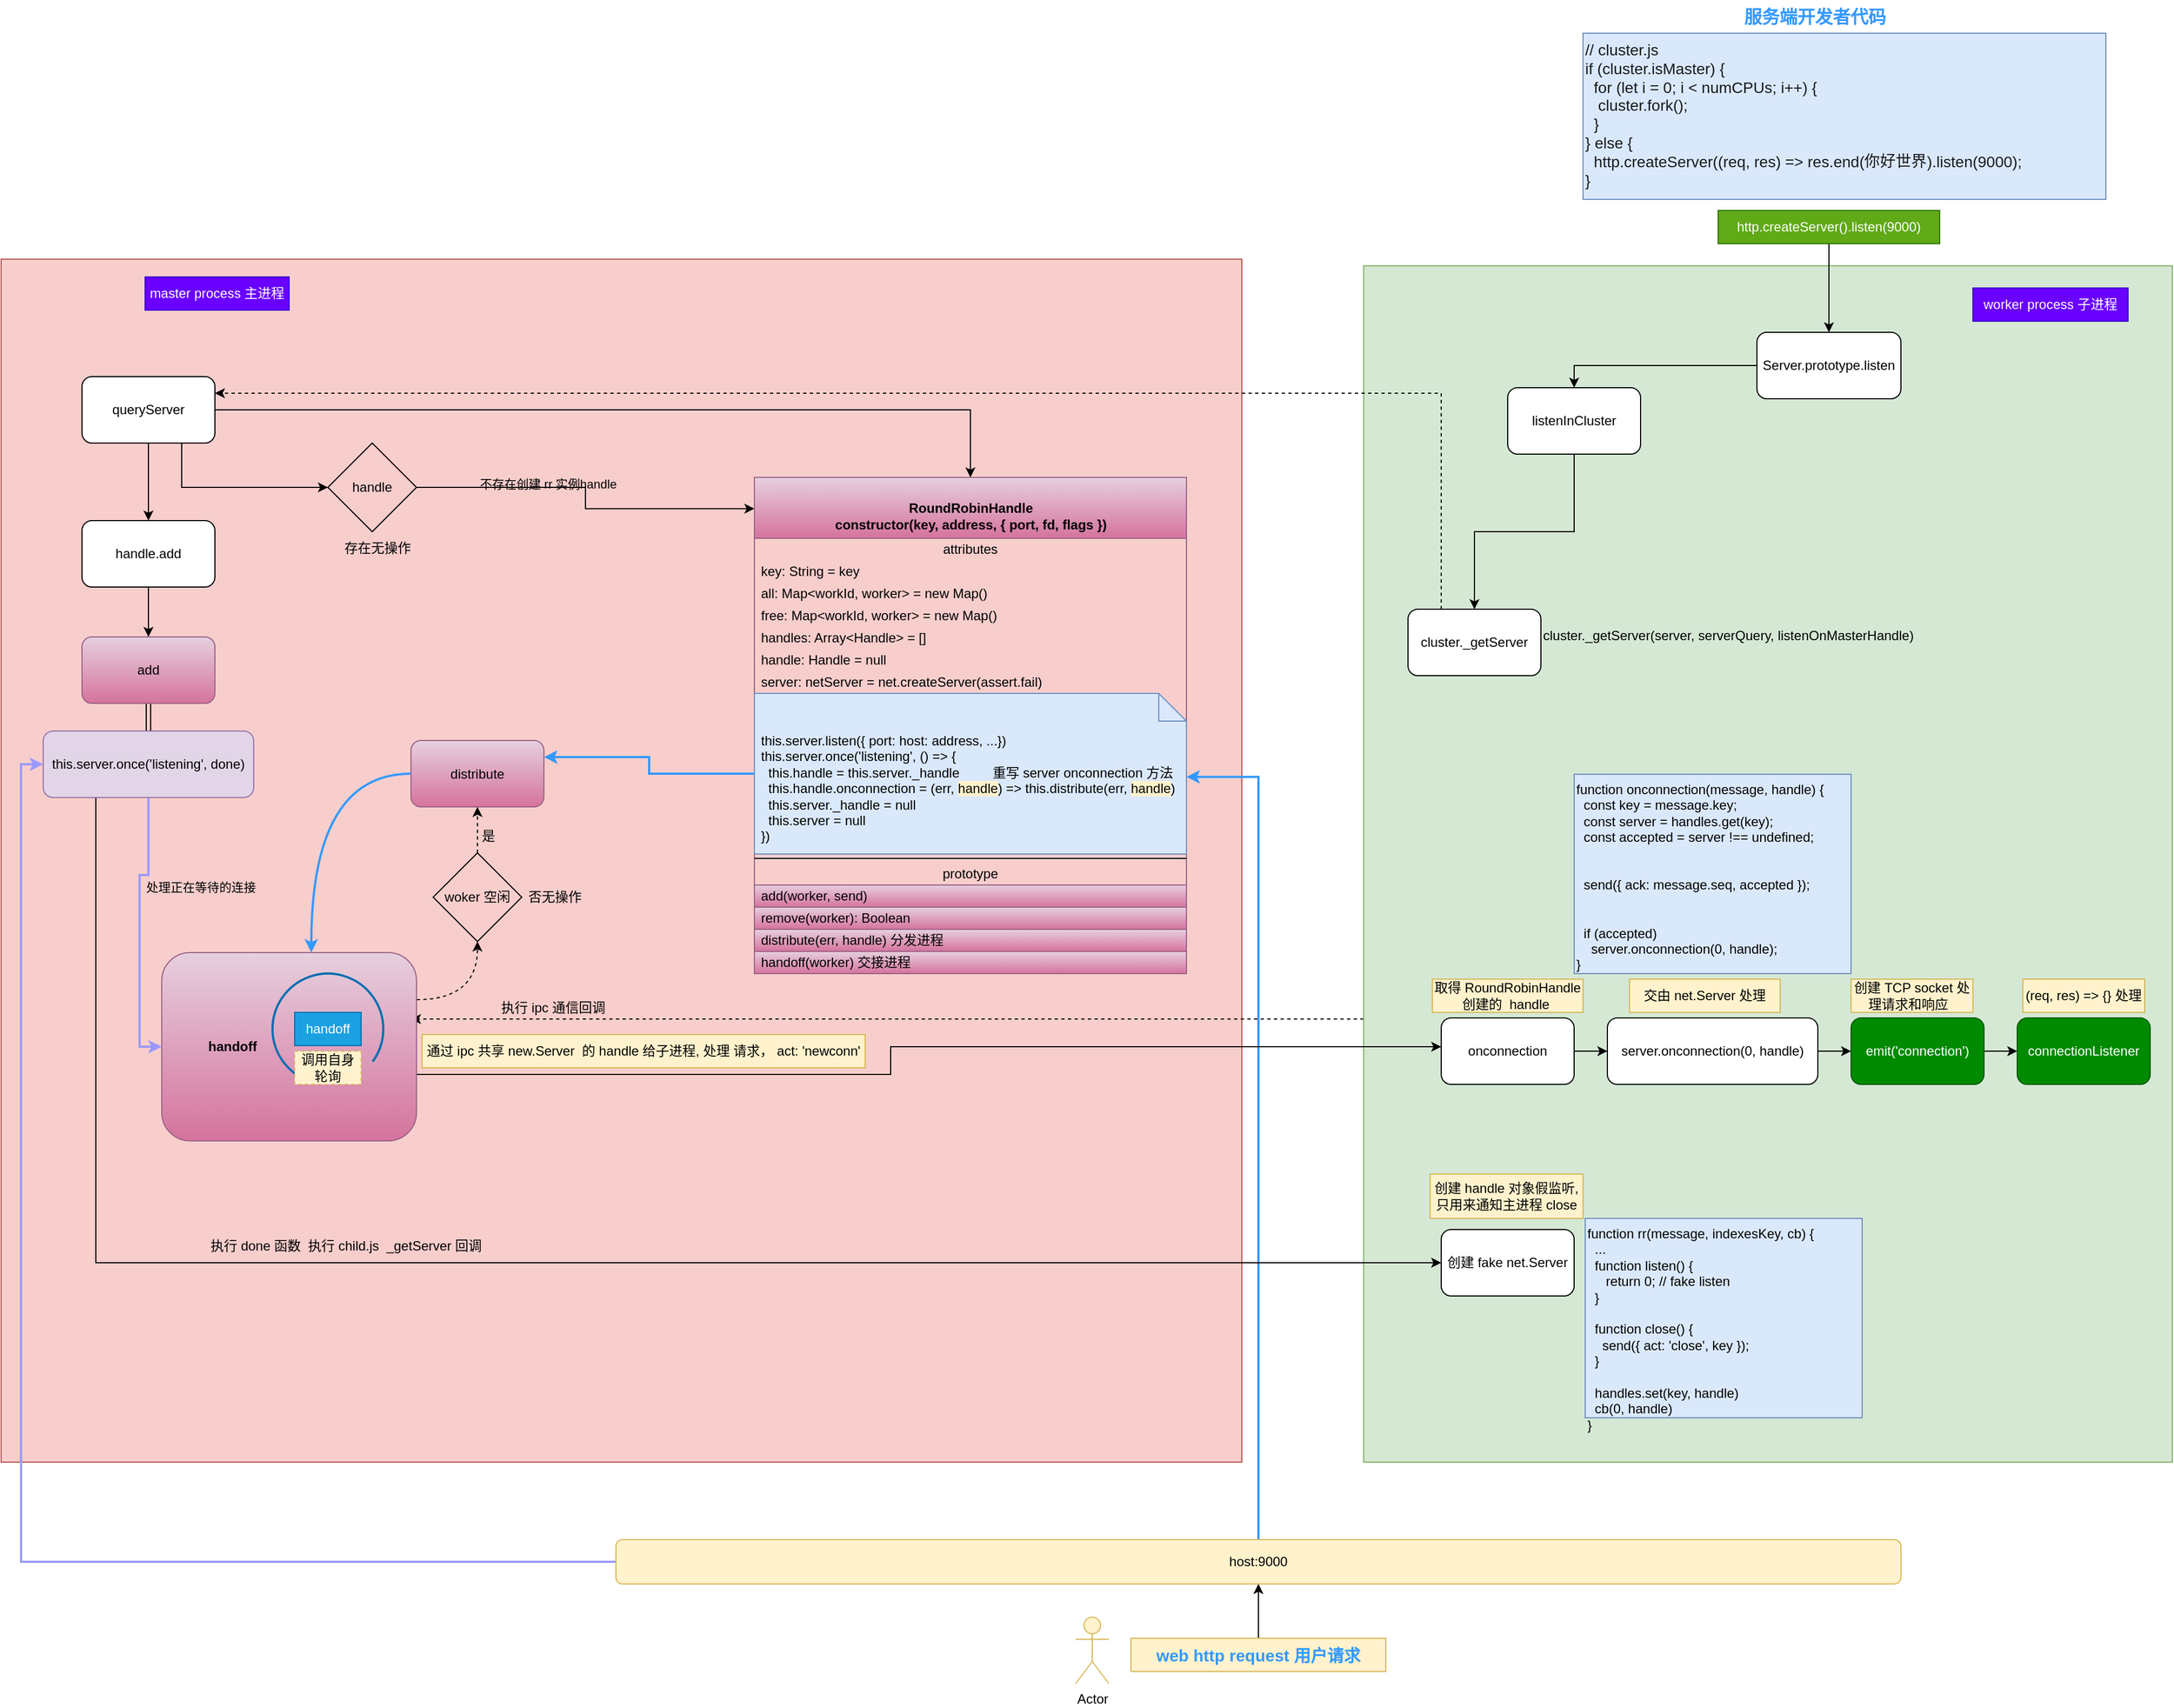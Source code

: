 <mxfile version="15.8.9" type="github">
  <diagram id="Es0d-wzucGMr7oLocFgV" name="第 1 页">
    <mxGraphModel dx="3076" dy="1931" grid="1" gridSize="10" guides="1" tooltips="1" connect="1" arrows="1" fold="1" page="1" pageScale="1" pageWidth="827" pageHeight="1169" math="0" shadow="0">
      <root>
        <mxCell id="0" />
        <mxCell id="1" parent="0" />
        <mxCell id="YYYhBLbbZfH8u_qFGWKK-91" value="" style="rounded=0;whiteSpace=wrap;html=1;labelBackgroundColor=none;fillColor=#f8cecc;strokeColor=#b85450;" parent="1" vertex="1">
          <mxGeometry x="-870" y="-76" width="1120" height="1086" as="geometry" />
        </mxCell>
        <mxCell id="0VZ2eFC5ibp_0VRxgWUH-36" style="edgeStyle=orthogonalEdgeStyle;rounded=0;orthogonalLoop=1;jettySize=auto;html=1;entryX=0.978;entryY=0.353;entryDx=0;entryDy=0;entryPerimeter=0;dashed=1;strokeColor=#000000;strokeWidth=1;" edge="1" parent="1" source="YYYhBLbbZfH8u_qFGWKK-12" target="QnhcxREiLZKdfHmg9MSz-31">
          <mxGeometry relative="1" as="geometry">
            <Array as="points">
              <mxPoint x="210" y="610" />
              <mxPoint x="210" y="610" />
            </Array>
          </mxGeometry>
        </mxCell>
        <mxCell id="YYYhBLbbZfH8u_qFGWKK-12" value="" style="rounded=0;whiteSpace=wrap;html=1;labelBackgroundColor=none;fillColor=#d5e8d4;strokeColor=#82b366;" parent="1" vertex="1">
          <mxGeometry x="360" y="-70" width="730" height="1080" as="geometry" />
        </mxCell>
        <mxCell id="YYYhBLbbZfH8u_qFGWKK-4" style="edgeStyle=orthogonalEdgeStyle;rounded=0;orthogonalLoop=1;jettySize=auto;html=1;entryX=0.5;entryY=0;entryDx=0;entryDy=0;" parent="1" source="YYYhBLbbZfH8u_qFGWKK-1" target="YYYhBLbbZfH8u_qFGWKK-3" edge="1">
          <mxGeometry relative="1" as="geometry" />
        </mxCell>
        <mxCell id="YYYhBLbbZfH8u_qFGWKK-1" value="&lt;span&gt;Server.prototype.listen&lt;/span&gt;" style="rounded=1;whiteSpace=wrap;html=1;" parent="1" vertex="1">
          <mxGeometry x="715" y="-10" width="130" height="60" as="geometry" />
        </mxCell>
        <mxCell id="0VZ2eFC5ibp_0VRxgWUH-70" style="edgeStyle=orthogonalEdgeStyle;rounded=0;orthogonalLoop=1;jettySize=auto;html=1;fontColor=#FFE599;strokeColor=#000000;strokeWidth=1;" edge="1" parent="1" source="YYYhBLbbZfH8u_qFGWKK-2" target="YYYhBLbbZfH8u_qFGWKK-1">
          <mxGeometry relative="1" as="geometry" />
        </mxCell>
        <mxCell id="YYYhBLbbZfH8u_qFGWKK-2" value="http.createServer().listen(9000)" style="text;html=1;strokeColor=#2D7600;fillColor=#60a917;align=center;verticalAlign=middle;whiteSpace=wrap;rounded=0;fontColor=#ffffff;" parent="1" vertex="1">
          <mxGeometry x="680" y="-120" width="200" height="30" as="geometry" />
        </mxCell>
        <mxCell id="YYYhBLbbZfH8u_qFGWKK-6" style="edgeStyle=orthogonalEdgeStyle;rounded=0;orthogonalLoop=1;jettySize=auto;html=1;entryX=0.5;entryY=0;entryDx=0;entryDy=0;" parent="1" source="YYYhBLbbZfH8u_qFGWKK-3" target="YYYhBLbbZfH8u_qFGWKK-5" edge="1">
          <mxGeometry relative="1" as="geometry" />
        </mxCell>
        <mxCell id="YYYhBLbbZfH8u_qFGWKK-3" value="listenInCluster" style="rounded=1;whiteSpace=wrap;html=1;" parent="1" vertex="1">
          <mxGeometry x="490" y="40" width="120" height="60" as="geometry" />
        </mxCell>
        <mxCell id="QnhcxREiLZKdfHmg9MSz-84" style="edgeStyle=orthogonalEdgeStyle;rounded=0;orthogonalLoop=1;jettySize=auto;html=1;exitX=0.25;exitY=0;exitDx=0;exitDy=0;entryX=1;entryY=0.25;entryDx=0;entryDy=0;elbow=vertical;dashed=1;" parent="1" source="YYYhBLbbZfH8u_qFGWKK-5" target="YYYhBLbbZfH8u_qFGWKK-15" edge="1">
          <mxGeometry relative="1" as="geometry" />
        </mxCell>
        <mxCell id="YYYhBLbbZfH8u_qFGWKK-5" value="cluster._getServer" style="rounded=1;whiteSpace=wrap;html=1;" parent="1" vertex="1">
          <mxGeometry x="400" y="240" width="120" height="60" as="geometry" />
        </mxCell>
        <mxCell id="YYYhBLbbZfH8u_qFGWKK-7" value="cluster._getServer(server, serverQuery, listenOnMasterHandle)" style="text;whiteSpace=wrap;html=1;" parent="1" vertex="1">
          <mxGeometry x="520" y="250" width="360" height="30" as="geometry" />
        </mxCell>
        <mxCell id="YYYhBLbbZfH8u_qFGWKK-11" value="worker process 子进程" style="text;html=1;strokeColor=#3700CC;fillColor=#6a00ff;align=center;verticalAlign=middle;whiteSpace=wrap;rounded=0;labelBackgroundColor=none;fontColor=#ffffff;" parent="1" vertex="1">
          <mxGeometry x="910" y="-50" width="140" height="30" as="geometry" />
        </mxCell>
        <mxCell id="QnhcxREiLZKdfHmg9MSz-78" style="edgeStyle=orthogonalEdgeStyle;rounded=0;orthogonalLoop=1;jettySize=auto;html=1;elbow=vertical;" parent="1" source="YYYhBLbbZfH8u_qFGWKK-15" target="QnhcxREiLZKdfHmg9MSz-2" edge="1">
          <mxGeometry relative="1" as="geometry" />
        </mxCell>
        <mxCell id="0VZ2eFC5ibp_0VRxgWUH-17" style="edgeStyle=orthogonalEdgeStyle;rounded=0;orthogonalLoop=1;jettySize=auto;html=1;exitX=0.75;exitY=1;exitDx=0;exitDy=0;entryX=0;entryY=0.5;entryDx=0;entryDy=0;strokeColor=#000000;strokeWidth=1;" edge="1" parent="1" source="YYYhBLbbZfH8u_qFGWKK-15" target="0VZ2eFC5ibp_0VRxgWUH-11">
          <mxGeometry relative="1" as="geometry" />
        </mxCell>
        <mxCell id="0VZ2eFC5ibp_0VRxgWUH-18" style="edgeStyle=orthogonalEdgeStyle;rounded=0;orthogonalLoop=1;jettySize=auto;html=1;entryX=0.5;entryY=0;entryDx=0;entryDy=0;strokeColor=#000000;strokeWidth=1;" edge="1" parent="1" source="YYYhBLbbZfH8u_qFGWKK-15" target="YYYhBLbbZfH8u_qFGWKK-64">
          <mxGeometry relative="1" as="geometry" />
        </mxCell>
        <mxCell id="YYYhBLbbZfH8u_qFGWKK-15" value="queryServer" style="rounded=1;whiteSpace=wrap;html=1;labelBackgroundColor=none;fontColor=none;" parent="1" vertex="1">
          <mxGeometry x="-797" y="30" width="120" height="60" as="geometry" />
        </mxCell>
        <mxCell id="YYYhBLbbZfH8u_qFGWKK-20" value="master process 主进程" style="text;html=1;strokeColor=#3700CC;fillColor=#6a00ff;align=center;verticalAlign=middle;whiteSpace=wrap;rounded=0;labelBackgroundColor=none;fontColor=#ffffff;" parent="1" vertex="1">
          <mxGeometry x="-740" y="-60" width="130" height="30" as="geometry" />
        </mxCell>
        <mxCell id="QnhcxREiLZKdfHmg9MSz-74" style="edgeStyle=orthogonalEdgeStyle;rounded=0;orthogonalLoop=1;jettySize=auto;html=1;elbow=vertical;" parent="1" source="YYYhBLbbZfH8u_qFGWKK-64" target="QnhcxREiLZKdfHmg9MSz-29" edge="1">
          <mxGeometry relative="1" as="geometry" />
        </mxCell>
        <mxCell id="YYYhBLbbZfH8u_qFGWKK-64" value="handle.add" style="rounded=1;whiteSpace=wrap;html=1;labelBackgroundColor=none;fontColor=none;" parent="1" vertex="1">
          <mxGeometry x="-797" y="160" width="120" height="60" as="geometry" />
        </mxCell>
        <mxCell id="YYYhBLbbZfH8u_qFGWKK-77" style="edgeStyle=orthogonalEdgeStyle;rounded=0;orthogonalLoop=1;jettySize=auto;html=1;entryX=0.5;entryY=1;entryDx=0;entryDy=0;labelBackgroundColor=none;fontColor=none;" parent="1" source="YYYhBLbbZfH8u_qFGWKK-72" target="YYYhBLbbZfH8u_qFGWKK-73" edge="1">
          <mxGeometry relative="1" as="geometry" />
        </mxCell>
        <mxCell id="YYYhBLbbZfH8u_qFGWKK-72" value="web http request 用户请求" style="text;html=1;strokeColor=#d6b656;fillColor=#fff2cc;align=center;verticalAlign=middle;whiteSpace=wrap;rounded=0;labelBackgroundColor=none;fontStyle=1;fontSize=15;fontColor=#3399FF;" parent="1" vertex="1">
          <mxGeometry x="150" y="1169" width="230" height="30" as="geometry" />
        </mxCell>
        <mxCell id="QnhcxREiLZKdfHmg9MSz-77" style="edgeStyle=orthogonalEdgeStyle;rounded=0;orthogonalLoop=1;jettySize=auto;html=1;entryX=1;entryY=0.52;entryDx=0;entryDy=0;entryPerimeter=0;elbow=vertical;fillColor=#d5e8d4;strokeColor=#3399FF;strokeWidth=2;" parent="1" source="YYYhBLbbZfH8u_qFGWKK-73" target="QnhcxREiLZKdfHmg9MSz-23" edge="1">
          <mxGeometry relative="1" as="geometry" />
        </mxCell>
        <mxCell id="0VZ2eFC5ibp_0VRxgWUH-5" style="edgeStyle=orthogonalEdgeStyle;rounded=0;orthogonalLoop=1;jettySize=auto;html=1;entryX=0;entryY=0.5;entryDx=0;entryDy=0;strokeWidth=2;strokeColor=#9999FF;" edge="1" parent="1" source="YYYhBLbbZfH8u_qFGWKK-73" target="0VZ2eFC5ibp_0VRxgWUH-1">
          <mxGeometry relative="1" as="geometry" />
        </mxCell>
        <mxCell id="YYYhBLbbZfH8u_qFGWKK-73" value="host:9000" style="rounded=1;whiteSpace=wrap;html=1;labelBackgroundColor=none;fillColor=#fff2cc;strokeColor=#d6b656;" parent="1" vertex="1">
          <mxGeometry x="-315" y="1080" width="1160" height="40" as="geometry" />
        </mxCell>
        <mxCell id="YYYhBLbbZfH8u_qFGWKK-97" value="function onconnection(message, handle) {&#xa;  const key = message.key;&#xa;  const server = handles.get(key);&#xa;  const accepted = server !== undefined;&#xa;&#xa;&#xa;  send({ ack: message.seq, accepted });&#xa;&#xa;&#xa;  if (accepted)&#xa;    server.onconnection(0, handle);&#xa;}" style="text;whiteSpace=wrap;html=1;fillColor=#dae8fc;strokeColor=#6c8ebf;" parent="1" vertex="1">
          <mxGeometry x="550" y="389" width="250" height="180" as="geometry" />
        </mxCell>
        <mxCell id="QnhcxREiLZKdfHmg9MSz-2" value="&lt;br&gt;&lt;b&gt;RoundRobinHandle&lt;br&gt;&lt;/b&gt;&lt;b&gt;constructor(key, address, { port, fd, flags })&lt;br&gt;&lt;/b&gt;" style="swimlane;fontStyle=0;align=center;verticalAlign=top;childLayout=stackLayout;horizontal=1;startSize=55;horizontalStack=0;resizeParent=1;resizeParentMax=0;resizeLast=0;collapsible=0;marginBottom=0;html=1;fillColor=#e6d0de;strokeColor=#996185;gradientColor=#d5739d;" parent="1" vertex="1">
          <mxGeometry x="-190" y="121" width="390" height="448" as="geometry" />
        </mxCell>
        <mxCell id="QnhcxREiLZKdfHmg9MSz-3" value="attributes" style="text;html=1;strokeColor=none;fillColor=none;align=center;verticalAlign=middle;spacingLeft=4;spacingRight=4;overflow=hidden;rotatable=0;points=[[0,0.5],[1,0.5]];portConstraint=eastwest;" parent="QnhcxREiLZKdfHmg9MSz-2" vertex="1">
          <mxGeometry y="55" width="390" height="20" as="geometry" />
        </mxCell>
        <mxCell id="QnhcxREiLZKdfHmg9MSz-11" value="key: String = key" style="text;html=1;strokeColor=none;fillColor=none;align=left;verticalAlign=middle;spacingLeft=4;spacingRight=4;overflow=hidden;rotatable=0;points=[[0,0.5],[1,0.5]];portConstraint=eastwest;" parent="QnhcxREiLZKdfHmg9MSz-2" vertex="1">
          <mxGeometry y="75" width="390" height="20" as="geometry" />
        </mxCell>
        <mxCell id="QnhcxREiLZKdfHmg9MSz-13" value="all: Map&amp;lt;workId, worker&amp;gt; = new Map()" style="text;html=1;strokeColor=none;fillColor=none;align=left;verticalAlign=middle;spacingLeft=4;spacingRight=4;overflow=hidden;rotatable=0;points=[[0,0.5],[1,0.5]];portConstraint=eastwest;" parent="QnhcxREiLZKdfHmg9MSz-2" vertex="1">
          <mxGeometry y="95" width="390" height="20" as="geometry" />
        </mxCell>
        <mxCell id="QnhcxREiLZKdfHmg9MSz-14" value="free: Map&amp;lt;workId, worker&amp;gt; = new Map()" style="text;html=1;strokeColor=none;fillColor=none;align=left;verticalAlign=middle;spacingLeft=4;spacingRight=4;overflow=hidden;rotatable=0;points=[[0,0.5],[1,0.5]];portConstraint=eastwest;" parent="QnhcxREiLZKdfHmg9MSz-2" vertex="1">
          <mxGeometry y="115" width="390" height="20" as="geometry" />
        </mxCell>
        <mxCell id="QnhcxREiLZKdfHmg9MSz-15" value="handles: Array&amp;lt;Handle&amp;gt; = []" style="text;html=1;strokeColor=none;fillColor=none;align=left;verticalAlign=middle;spacingLeft=4;spacingRight=4;overflow=hidden;rotatable=0;points=[[0,0.5],[1,0.5]];portConstraint=eastwest;" parent="QnhcxREiLZKdfHmg9MSz-2" vertex="1">
          <mxGeometry y="135" width="390" height="20" as="geometry" />
        </mxCell>
        <mxCell id="QnhcxREiLZKdfHmg9MSz-12" value="handle: Handle = null" style="text;html=1;strokeColor=none;fillColor=none;align=left;verticalAlign=middle;spacingLeft=4;spacingRight=4;overflow=hidden;rotatable=0;points=[[0,0.5],[1,0.5]];portConstraint=eastwest;" parent="QnhcxREiLZKdfHmg9MSz-2" vertex="1">
          <mxGeometry y="155" width="390" height="20" as="geometry" />
        </mxCell>
        <mxCell id="QnhcxREiLZKdfHmg9MSz-4" value="server: netServer = net.createServer(assert.fail)&amp;nbsp;" style="text;html=1;strokeColor=none;fillColor=none;align=left;verticalAlign=middle;spacingLeft=4;spacingRight=4;overflow=hidden;rotatable=0;points=[[0,0.5],[1,0.5]];portConstraint=eastwest;" parent="QnhcxREiLZKdfHmg9MSz-2" vertex="1">
          <mxGeometry y="175" width="390" height="20" as="geometry" />
        </mxCell>
        <mxCell id="QnhcxREiLZKdfHmg9MSz-23" value="this.server.listen({ port: host: address, ...})&amp;nbsp; &amp;nbsp; &amp;nbsp; &amp;nbsp;&amp;nbsp;&lt;br&gt;this.server.once(&#39;listening&#39;, () =&amp;gt; {&lt;br&gt;&amp;nbsp; this.handle = this.server._handle&amp;nbsp; &amp;nbsp; &amp;nbsp; &amp;nbsp; &amp;nbsp;重写 server onconnection 方法&lt;br&gt;&amp;nbsp; this.handle.onconnection = (err, &lt;span style=&quot;background-color: rgb(255 , 242 , 204)&quot;&gt;handle&lt;/span&gt;) =&amp;gt; this.distribute(err, &lt;span style=&quot;background-color: rgb(255 , 242 , 204)&quot;&gt;handle&lt;/span&gt;)&lt;br&gt;&amp;nbsp; this.server._handle = null&lt;br&gt;&amp;nbsp; this.server = null&lt;br&gt;})" style="shape=note2;boundedLbl=1;whiteSpace=wrap;html=1;size=25;verticalAlign=top;align=left;horizontal=1;labelPosition=center;verticalLabelPosition=middle;labelBorderColor=none;spacingLeft=4;spacingTop=4;fillColor=#dae8fc;strokeColor=#6c8ebf;" parent="QnhcxREiLZKdfHmg9MSz-2" vertex="1">
          <mxGeometry y="195" width="390" height="145" as="geometry" />
        </mxCell>
        <mxCell id="QnhcxREiLZKdfHmg9MSz-7" value="" style="line;strokeWidth=1;fillColor=none;align=left;verticalAlign=middle;spacingTop=-1;spacingLeft=3;spacingRight=3;rotatable=0;labelPosition=right;points=[];portConstraint=eastwest;" parent="QnhcxREiLZKdfHmg9MSz-2" vertex="1">
          <mxGeometry y="340" width="390" height="8" as="geometry" />
        </mxCell>
        <mxCell id="QnhcxREiLZKdfHmg9MSz-8" value="prototype" style="text;html=1;strokeColor=none;fillColor=none;align=center;verticalAlign=middle;spacingLeft=4;spacingRight=4;overflow=hidden;rotatable=0;points=[[0,0.5],[1,0.5]];portConstraint=eastwest;" parent="QnhcxREiLZKdfHmg9MSz-2" vertex="1">
          <mxGeometry y="348" width="390" height="20" as="geometry" />
        </mxCell>
        <mxCell id="QnhcxREiLZKdfHmg9MSz-9" value="add(worker, send)" style="text;html=1;strokeColor=#996185;fillColor=#e6d0de;align=left;verticalAlign=middle;spacingLeft=4;spacingRight=4;overflow=hidden;rotatable=0;points=[[0,0.5],[1,0.5]];portConstraint=eastwest;gradientColor=#d5739d;" parent="QnhcxREiLZKdfHmg9MSz-2" vertex="1">
          <mxGeometry y="368" width="390" height="20" as="geometry" />
        </mxCell>
        <mxCell id="QnhcxREiLZKdfHmg9MSz-17" value="remove(worker): Boolean" style="text;html=1;strokeColor=#996185;fillColor=#e6d0de;align=left;verticalAlign=middle;spacingLeft=4;spacingRight=4;overflow=hidden;rotatable=0;points=[[0,0.5],[1,0.5]];portConstraint=eastwest;gradientColor=#d5739d;" parent="QnhcxREiLZKdfHmg9MSz-2" vertex="1">
          <mxGeometry y="388" width="390" height="20" as="geometry" />
        </mxCell>
        <mxCell id="QnhcxREiLZKdfHmg9MSz-18" value="distribute(err, handle) 分发进程" style="text;html=1;strokeColor=#996185;fillColor=#e6d0de;align=left;verticalAlign=middle;spacingLeft=4;spacingRight=4;overflow=hidden;rotatable=0;points=[[0,0.5],[1,0.5]];portConstraint=eastwest;gradientColor=#d5739d;" parent="QnhcxREiLZKdfHmg9MSz-2" vertex="1">
          <mxGeometry y="408" width="390" height="20" as="geometry" />
        </mxCell>
        <mxCell id="QnhcxREiLZKdfHmg9MSz-16" value="handoff(worker) 交接进程" style="text;html=1;strokeColor=#996185;fillColor=#e6d0de;align=left;verticalAlign=middle;spacingLeft=4;spacingRight=4;overflow=hidden;rotatable=0;points=[[0,0.5],[1,0.5]];portConstraint=eastwest;gradientColor=#d5739d;" parent="QnhcxREiLZKdfHmg9MSz-2" vertex="1">
          <mxGeometry y="428" width="390" height="20" as="geometry" />
        </mxCell>
        <mxCell id="0VZ2eFC5ibp_0VRxgWUH-3" value="" style="edgeStyle=orthogonalEdgeStyle;rounded=0;orthogonalLoop=1;jettySize=auto;html=1;shape=link;" edge="1" parent="1" source="QnhcxREiLZKdfHmg9MSz-29" target="0VZ2eFC5ibp_0VRxgWUH-1">
          <mxGeometry relative="1" as="geometry" />
        </mxCell>
        <mxCell id="QnhcxREiLZKdfHmg9MSz-29" value="add" style="rounded=1;whiteSpace=wrap;html=1;labelBorderColor=none;fillColor=#e6d0de;gradientColor=#d5739d;strokeColor=#996185;" parent="1" vertex="1">
          <mxGeometry x="-797" y="265" width="120" height="60" as="geometry" />
        </mxCell>
        <mxCell id="0VZ2eFC5ibp_0VRxgWUH-31" style="edgeStyle=orthogonalEdgeStyle;rounded=0;orthogonalLoop=1;jettySize=auto;html=1;strokeColor=#000000;strokeWidth=1;" edge="1" parent="1" source="QnhcxREiLZKdfHmg9MSz-31" target="0VZ2eFC5ibp_0VRxgWUH-56">
          <mxGeometry relative="1" as="geometry">
            <Array as="points">
              <mxPoint x="-67" y="660" />
              <mxPoint x="-67" y="635" />
            </Array>
          </mxGeometry>
        </mxCell>
        <mxCell id="0VZ2eFC5ibp_0VRxgWUH-45" style="edgeStyle=orthogonalEdgeStyle;rounded=0;orthogonalLoop=1;jettySize=auto;html=1;exitX=1;exitY=0.25;exitDx=0;exitDy=0;entryX=0.5;entryY=1;entryDx=0;entryDy=0;dashed=1;strokeColor=#000000;strokeWidth=1;curved=1;" edge="1" parent="1" source="QnhcxREiLZKdfHmg9MSz-31" target="0VZ2eFC5ibp_0VRxgWUH-43">
          <mxGeometry relative="1" as="geometry" />
        </mxCell>
        <mxCell id="QnhcxREiLZKdfHmg9MSz-31" value="&lt;blockquote style=&quot;margin: 0 0 0 40px ; border: none ; padding: 0px&quot;&gt;&lt;b&gt;handoff&lt;/b&gt;&lt;/blockquote&gt;" style="rounded=1;whiteSpace=wrap;html=1;labelBorderColor=none;align=left;fillColor=#e6d0de;gradientColor=#d5739d;strokeColor=#996185;" parent="1" vertex="1">
          <mxGeometry x="-725" y="550" width="230" height="170" as="geometry" />
        </mxCell>
        <mxCell id="QnhcxREiLZKdfHmg9MSz-85" style="edgeStyle=orthogonalEdgeStyle;rounded=0;orthogonalLoop=1;jettySize=auto;html=1;entryX=0.587;entryY=0;entryDx=0;entryDy=0;strokeWidth=2;elbow=vertical;fillColor=#d5e8d4;strokeColor=#3399FF;exitX=0;exitY=0.5;exitDx=0;exitDy=0;curved=1;entryPerimeter=0;" parent="1" source="QnhcxREiLZKdfHmg9MSz-36" target="QnhcxREiLZKdfHmg9MSz-31" edge="1">
          <mxGeometry relative="1" as="geometry" />
        </mxCell>
        <mxCell id="QnhcxREiLZKdfHmg9MSz-36" value="distribute" style="rounded=1;whiteSpace=wrap;html=1;labelBorderColor=none;fillColor=#e6d0de;gradientColor=#d5739d;strokeColor=#996185;" parent="1" vertex="1">
          <mxGeometry x="-500" y="358.5" width="120" height="60" as="geometry" />
        </mxCell>
        <mxCell id="QnhcxREiLZKdfHmg9MSz-57" value="" style="verticalLabelPosition=bottom;verticalAlign=top;html=1;shape=mxgraph.basic.arc;startAngle=0.293;endAngle=0.1;labelBorderColor=none;direction=south;fillColor=#1ba1e2;strokeColor=#006EAF;fontColor=#ffffff;strokeWidth=2;" parent="1" vertex="1">
          <mxGeometry x="-625" y="569" width="100" height="100" as="geometry" />
        </mxCell>
        <mxCell id="QnhcxREiLZKdfHmg9MSz-58" value="handoff" style="text;html=1;strokeColor=#006EAF;fillColor=#1ba1e2;align=center;verticalAlign=middle;whiteSpace=wrap;rounded=0;labelBorderColor=none;fontColor=#ffffff;" parent="1" vertex="1">
          <mxGeometry x="-605" y="604" width="60" height="30" as="geometry" />
        </mxCell>
        <mxCell id="QnhcxREiLZKdfHmg9MSz-71" style="edgeStyle=orthogonalEdgeStyle;rounded=0;orthogonalLoop=1;jettySize=auto;html=1;entryX=1;entryY=0.25;entryDx=0;entryDy=0;strokeWidth=2;fillColor=#1ba1e2;strokeColor=#3399FF;" parent="1" source="QnhcxREiLZKdfHmg9MSz-23" target="QnhcxREiLZKdfHmg9MSz-36" edge="1">
          <mxGeometry relative="1" as="geometry" />
        </mxCell>
        <mxCell id="0VZ2eFC5ibp_0VRxgWUH-4" style="edgeStyle=orthogonalEdgeStyle;rounded=0;orthogonalLoop=1;jettySize=auto;html=1;entryX=0;entryY=0.5;entryDx=0;entryDy=0;fillColor=#e1d5e7;strokeColor=#9999FF;strokeWidth=2;" edge="1" parent="1" source="0VZ2eFC5ibp_0VRxgWUH-1" target="QnhcxREiLZKdfHmg9MSz-31">
          <mxGeometry relative="1" as="geometry" />
        </mxCell>
        <mxCell id="0VZ2eFC5ibp_0VRxgWUH-8" value="&lt;span style=&quot;color: rgba(0 , 0 , 0 , 0) ; font-family: monospace ; font-size: 0px ; background-color: rgb(248 , 249 , 250)&quot;&gt;%3CmxGraphModel%3E%3Croot%3E%3CmxCell%20id%3D%220%22%2F%3E%3CmxCell%20id%3D%221%22%20parent%3D%220%22%2F%3E%3CmxCell%20id%3D%222%22%20value%3D%22%E5%A6%82%E6%9E%9C%E6%9C%89%E8%BF%9E%E6%8E%A5%E6%AD%A3%E5%9C%A8%E6%8C%82%E8%B5%B7%22%20style%3D%22edgeLabel%3Bhtml%3D1%3Balign%3Dcenter%3BverticalAlign%3Dmiddle%3Bresizable%3D0%3Bpoints%3D%5B%5D%3BlabelBackgroundColor%3Dnone%3B%22%20vertex%3D%221%22%20connectable%3D%220%22%20parent%3D%221%22%3E%3CmxGeometry%20x%3D%22-743%22%20y%3D%22496.5%22%20as%3D%22geometry%22%2F%3E%3C%2FmxCell%3E%3C%2Froot%3E%3C%2FmxGraphModel%3Ed&amp;nbsp;&lt;/span&gt;" style="edgeLabel;html=1;align=center;verticalAlign=middle;resizable=0;points=[];" vertex="1" connectable="0" parent="0VZ2eFC5ibp_0VRxgWUH-4">
          <mxGeometry x="-0.243" y="1" relative="1" as="geometry">
            <mxPoint y="1" as="offset" />
          </mxGeometry>
        </mxCell>
        <mxCell id="0VZ2eFC5ibp_0VRxgWUH-9" value="处理正在等待的连接" style="edgeLabel;html=1;align=center;verticalAlign=middle;resizable=0;points=[];labelBackgroundColor=none;" vertex="1" connectable="0" parent="0VZ2eFC5ibp_0VRxgWUH-4">
          <mxGeometry x="-0.301" y="3" relative="1" as="geometry">
            <mxPoint x="52" as="offset" />
          </mxGeometry>
        </mxCell>
        <mxCell id="0VZ2eFC5ibp_0VRxgWUH-23" style="edgeStyle=orthogonalEdgeStyle;rounded=0;orthogonalLoop=1;jettySize=auto;html=1;exitX=0.25;exitY=1;exitDx=0;exitDy=0;entryX=0;entryY=0.5;entryDx=0;entryDy=0;strokeColor=#000000;strokeWidth=1;" edge="1" parent="1" source="0VZ2eFC5ibp_0VRxgWUH-1" target="0VZ2eFC5ibp_0VRxgWUH-28">
          <mxGeometry relative="1" as="geometry" />
        </mxCell>
        <mxCell id="0VZ2eFC5ibp_0VRxgWUH-1" value="&lt;span&gt;this.server.once(&#39;listening&#39;, done)&lt;/span&gt;" style="rounded=1;whiteSpace=wrap;html=1;fillColor=#e1d5e7;strokeColor=#9673a6;" vertex="1" parent="1">
          <mxGeometry x="-832" y="350" width="190" height="60" as="geometry" />
        </mxCell>
        <mxCell id="0VZ2eFC5ibp_0VRxgWUH-13" style="edgeStyle=orthogonalEdgeStyle;rounded=0;orthogonalLoop=1;jettySize=auto;html=1;strokeColor=#000000;strokeWidth=1;entryX=0;entryY=0.063;entryDx=0;entryDy=0;entryPerimeter=0;" edge="1" parent="1" source="0VZ2eFC5ibp_0VRxgWUH-11" target="QnhcxREiLZKdfHmg9MSz-2">
          <mxGeometry relative="1" as="geometry">
            <mxPoint x="-210" y="150" as="targetPoint" />
          </mxGeometry>
        </mxCell>
        <mxCell id="0VZ2eFC5ibp_0VRxgWUH-14" value="不存在创建 rr 实例handle&amp;nbsp;" style="edgeLabel;html=1;align=center;verticalAlign=middle;resizable=0;points=[];labelBackgroundColor=none;" vertex="1" connectable="0" parent="0VZ2eFC5ibp_0VRxgWUH-13">
          <mxGeometry x="-0.259" y="3" relative="1" as="geometry">
            <mxPoint as="offset" />
          </mxGeometry>
        </mxCell>
        <mxCell id="0VZ2eFC5ibp_0VRxgWUH-11" value="handle" style="rhombus;whiteSpace=wrap;html=1;labelBackgroundColor=none;strokeWidth=1;fillColor=none;" vertex="1" parent="1">
          <mxGeometry x="-575" y="90" width="80" height="80" as="geometry" />
        </mxCell>
        <mxCell id="0VZ2eFC5ibp_0VRxgWUH-27" value="执行 done 函数&amp;nbsp; 执行 child.js&amp;nbsp; _getServer 回调" style="text;html=1;strokeColor=none;fillColor=none;align=center;verticalAlign=middle;whiteSpace=wrap;rounded=0;labelBackgroundColor=none;" vertex="1" parent="1">
          <mxGeometry x="-747" y="800" width="377" height="30" as="geometry" />
        </mxCell>
        <mxCell id="0VZ2eFC5ibp_0VRxgWUH-28" value="创建 fake net.Server" style="rounded=1;whiteSpace=wrap;html=1;labelBackgroundColor=none;strokeWidth=1;" vertex="1" parent="1">
          <mxGeometry x="430" y="800" width="120" height="60" as="geometry" />
        </mxCell>
        <mxCell id="0VZ2eFC5ibp_0VRxgWUH-29" value="function rr(message, indexesKey, cb) {&lt;br&gt;&amp;nbsp; ...&lt;br&gt;&amp;nbsp; function listen() {&lt;br&gt;&amp;nbsp; &amp;nbsp; &amp;nbsp;return 0; // fake listen&lt;br&gt;&amp;nbsp; }&lt;br&gt;&lt;br&gt;&amp;nbsp; function close() {&lt;br&gt;&amp;nbsp; &amp;nbsp;&amp;nbsp;send({ act: &#39;close&#39;, key });&lt;br&gt;&amp;nbsp; }&lt;br&gt;&lt;br&gt;&amp;nbsp; handles.set(key, handle)&lt;br&gt;&amp;nbsp; cb(0, handle)&lt;br&gt;}" style="text;whiteSpace=wrap;html=1;fillColor=#dae8fc;strokeColor=#6c8ebf;" vertex="1" parent="1">
          <mxGeometry x="560" y="790" width="250" height="180" as="geometry" />
        </mxCell>
        <mxCell id="0VZ2eFC5ibp_0VRxgWUH-39" value="通过 ipc 共享 new.Server&amp;nbsp; 的 handle 给子进程, 处理 请求， act: &#39;newconn&#39;" style="text;html=1;strokeColor=#d6b656;fillColor=#fff2cc;align=center;verticalAlign=middle;whiteSpace=wrap;rounded=0;labelBackgroundColor=none;" vertex="1" parent="1">
          <mxGeometry x="-490" y="624" width="400" height="30" as="geometry" />
        </mxCell>
        <mxCell id="0VZ2eFC5ibp_0VRxgWUH-40" value="执行 ipc 通信回调" style="text;html=1;strokeColor=none;fillColor=none;align=center;verticalAlign=middle;whiteSpace=wrap;rounded=0;labelBackgroundColor=none;" vertex="1" parent="1">
          <mxGeometry x="-440" y="585" width="137" height="30" as="geometry" />
        </mxCell>
        <mxCell id="0VZ2eFC5ibp_0VRxgWUH-46" style="edgeStyle=orthogonalEdgeStyle;rounded=0;orthogonalLoop=1;jettySize=auto;html=1;dashed=1;strokeColor=#000000;strokeWidth=1;" edge="1" parent="1" source="0VZ2eFC5ibp_0VRxgWUH-43" target="QnhcxREiLZKdfHmg9MSz-36">
          <mxGeometry relative="1" as="geometry" />
        </mxCell>
        <mxCell id="0VZ2eFC5ibp_0VRxgWUH-43" value="woker 空闲" style="rhombus;whiteSpace=wrap;html=1;labelBackgroundColor=none;strokeWidth=1;fillColor=none;" vertex="1" parent="1">
          <mxGeometry x="-480" y="460" width="80" height="80" as="geometry" />
        </mxCell>
        <mxCell id="0VZ2eFC5ibp_0VRxgWUH-48" value="是" style="text;html=1;strokeColor=none;fillColor=none;align=center;verticalAlign=middle;whiteSpace=wrap;rounded=0;labelBackgroundColor=none;" vertex="1" parent="1">
          <mxGeometry x="-460" y="430" width="60" height="30" as="geometry" />
        </mxCell>
        <mxCell id="0VZ2eFC5ibp_0VRxgWUH-52" value="否无操作" style="text;html=1;strokeColor=none;fillColor=none;align=center;verticalAlign=middle;whiteSpace=wrap;rounded=0;labelBackgroundColor=none;" vertex="1" parent="1">
          <mxGeometry x="-400" y="485" width="60" height="30" as="geometry" />
        </mxCell>
        <mxCell id="0VZ2eFC5ibp_0VRxgWUH-54" value="存在无操作" style="text;html=1;strokeColor=none;fillColor=none;align=center;verticalAlign=middle;whiteSpace=wrap;rounded=0;labelBackgroundColor=none;" vertex="1" parent="1">
          <mxGeometry x="-570" y="170" width="80" height="30" as="geometry" />
        </mxCell>
        <mxCell id="0VZ2eFC5ibp_0VRxgWUH-55" value="调用自身轮询" style="text;html=1;strokeColor=#d6b656;fillColor=#fff2cc;align=center;verticalAlign=middle;whiteSpace=wrap;rounded=0;labelBackgroundColor=none;dashed=1;" vertex="1" parent="1">
          <mxGeometry x="-605" y="639" width="60" height="30" as="geometry" />
        </mxCell>
        <mxCell id="0VZ2eFC5ibp_0VRxgWUH-61" value="" style="edgeStyle=orthogonalEdgeStyle;rounded=0;orthogonalLoop=1;jettySize=auto;html=1;fontColor=#FFE599;strokeColor=#000000;strokeWidth=1;" edge="1" parent="1" source="0VZ2eFC5ibp_0VRxgWUH-56" target="0VZ2eFC5ibp_0VRxgWUH-60">
          <mxGeometry relative="1" as="geometry" />
        </mxCell>
        <mxCell id="0VZ2eFC5ibp_0VRxgWUH-56" value="onconnection" style="rounded=1;whiteSpace=wrap;html=1;labelBackgroundColor=none;strokeWidth=1;" vertex="1" parent="1">
          <mxGeometry x="430" y="609" width="120" height="60" as="geometry" />
        </mxCell>
        <mxCell id="0VZ2eFC5ibp_0VRxgWUH-57" value="创建 handle 对象假监听, 只用来通知主进程 close" style="text;html=1;strokeColor=#d6b656;fillColor=#fff2cc;align=center;verticalAlign=middle;whiteSpace=wrap;rounded=0;labelBackgroundColor=none;" vertex="1" parent="1">
          <mxGeometry x="420" y="750" width="138" height="40" as="geometry" />
        </mxCell>
        <mxCell id="0VZ2eFC5ibp_0VRxgWUH-58" value="取得 RoundRobinHandle 创建的&amp;nbsp; handle&amp;nbsp;" style="text;html=1;strokeColor=#d6b656;fillColor=#fff2cc;align=center;verticalAlign=middle;whiteSpace=wrap;rounded=0;labelBackgroundColor=none;" vertex="1" parent="1">
          <mxGeometry x="422" y="574" width="136" height="30" as="geometry" />
        </mxCell>
        <mxCell id="0VZ2eFC5ibp_0VRxgWUH-64" value="" style="edgeStyle=orthogonalEdgeStyle;rounded=0;orthogonalLoop=1;jettySize=auto;html=1;fontColor=#FFE599;strokeColor=#000000;strokeWidth=1;" edge="1" parent="1" source="0VZ2eFC5ibp_0VRxgWUH-60" target="0VZ2eFC5ibp_0VRxgWUH-63">
          <mxGeometry relative="1" as="geometry" />
        </mxCell>
        <mxCell id="0VZ2eFC5ibp_0VRxgWUH-60" value="server.onconnection(0, handle)" style="rounded=1;whiteSpace=wrap;html=1;labelBackgroundColor=none;strokeWidth=1;" vertex="1" parent="1">
          <mxGeometry x="580" y="609" width="190" height="60" as="geometry" />
        </mxCell>
        <mxCell id="0VZ2eFC5ibp_0VRxgWUH-62" value="交由 net.Server 处理" style="text;html=1;strokeColor=#d6b656;fillColor=#fff2cc;align=center;verticalAlign=middle;whiteSpace=wrap;rounded=0;labelBackgroundColor=none;" vertex="1" parent="1">
          <mxGeometry x="600" y="574" width="136" height="30" as="geometry" />
        </mxCell>
        <mxCell id="0VZ2eFC5ibp_0VRxgWUH-66" value="" style="edgeStyle=orthogonalEdgeStyle;rounded=0;orthogonalLoop=1;jettySize=auto;html=1;fontColor=#FFE599;strokeColor=#000000;strokeWidth=1;" edge="1" parent="1" source="0VZ2eFC5ibp_0VRxgWUH-63" target="0VZ2eFC5ibp_0VRxgWUH-65">
          <mxGeometry relative="1" as="geometry" />
        </mxCell>
        <mxCell id="0VZ2eFC5ibp_0VRxgWUH-63" value="emit(&#39;connection&#39;)" style="whiteSpace=wrap;html=1;rounded=1;strokeWidth=1;fillColor=#008a00;strokeColor=#005700;fontColor=#ffffff;" vertex="1" parent="1">
          <mxGeometry x="800" y="609" width="120" height="60" as="geometry" />
        </mxCell>
        <mxCell id="0VZ2eFC5ibp_0VRxgWUH-65" value="connectionListener" style="whiteSpace=wrap;html=1;rounded=1;strokeWidth=1;fillColor=#008a00;fontColor=#ffffff;strokeColor=#005700;" vertex="1" parent="1">
          <mxGeometry x="950" y="609" width="120" height="60" as="geometry" />
        </mxCell>
        <mxCell id="0VZ2eFC5ibp_0VRxgWUH-67" value="创建 TCP socket 处理请求和响应&amp;nbsp;&amp;nbsp;" style="text;html=1;strokeColor=#d6b656;fillColor=#fff2cc;align=center;verticalAlign=middle;whiteSpace=wrap;rounded=0;labelBackgroundColor=none;" vertex="1" parent="1">
          <mxGeometry x="800" y="574" width="110" height="30" as="geometry" />
        </mxCell>
        <mxCell id="0VZ2eFC5ibp_0VRxgWUH-68" value="(req, res) =&amp;gt; {} 处理" style="text;html=1;strokeColor=#d6b656;fillColor=#fff2cc;align=center;verticalAlign=middle;whiteSpace=wrap;rounded=0;labelBackgroundColor=none;" vertex="1" parent="1">
          <mxGeometry x="955" y="574" width="110" height="30" as="geometry" />
        </mxCell>
        <mxCell id="0VZ2eFC5ibp_0VRxgWUH-71" value="Actor" style="shape=umlActor;verticalLabelPosition=bottom;verticalAlign=top;html=1;outlineConnect=0;labelBackgroundColor=none;strokeColor=#d6b656;strokeWidth=1;fillColor=#fff2cc;" vertex="1" parent="1">
          <mxGeometry x="100" y="1150" width="30" height="60" as="geometry" />
        </mxCell>
        <mxCell id="0VZ2eFC5ibp_0VRxgWUH-74" value="&lt;span style=&quot;color: rgb(23 , 26 , 29) ; font-size: 14px&quot;&gt;// cluster.js&lt;br&gt;if (cluster.isMaster) {&lt;/span&gt;&lt;br style=&quot;box-sizing: border-box ; color: rgb(23 , 26 , 29) ; font-size: 14px&quot;&gt;&lt;span style=&quot;color: rgb(23 , 26 , 29) ; font-size: 14px&quot;&gt;&amp;nbsp; for (let i = 0; i &amp;lt; numCPUs; i++) {&lt;br&gt;&amp;nbsp; &amp;nbsp;cluster.fork();&lt;/span&gt;&lt;br style=&quot;box-sizing: border-box ; color: rgb(23 , 26 , 29) ; font-size: 14px&quot;&gt;&lt;span style=&quot;color: rgb(23 , 26 , 29) ; font-size: 14px&quot;&gt;&amp;nbsp; }&lt;/span&gt;&lt;br style=&quot;box-sizing: border-box ; color: rgb(23 , 26 , 29) ; font-size: 14px&quot;&gt;&lt;span style=&quot;color: rgb(23 , 26 , 29) ; font-size: 14px&quot;&gt;} else {&lt;/span&gt;&lt;br style=&quot;box-sizing: border-box ; color: rgb(23 , 26 , 29) ; font-size: 14px&quot;&gt;&lt;span style=&quot;color: rgb(23 , 26 , 29) ; font-size: 14px&quot;&gt;&amp;nbsp; http.createServer((req, res) =&amp;gt; res.end(`你好世界`).listen(9000);&lt;/span&gt;&lt;br style=&quot;box-sizing: border-box ; color: rgb(23 , 26 , 29) ; font-size: 14px&quot;&gt;&lt;span style=&quot;color: rgb(23 , 26 , 29) ; font-size: 14px&quot;&gt;}&lt;/span&gt;" style="text;whiteSpace=wrap;html=1;fillColor=#dae8fc;strokeColor=#6c8ebf;" vertex="1" parent="1">
          <mxGeometry x="558" y="-280" width="472" height="150" as="geometry" />
        </mxCell>
        <mxCell id="0VZ2eFC5ibp_0VRxgWUH-76" value="服务端开发者代码" style="text;html=1;strokeColor=none;fillColor=none;align=center;verticalAlign=middle;whiteSpace=wrap;rounded=0;labelBackgroundColor=none;fontColor=#3399FF;fontStyle=1;fontSize=16;" vertex="1" parent="1">
          <mxGeometry x="680" y="-310" width="175" height="30" as="geometry" />
        </mxCell>
      </root>
    </mxGraphModel>
  </diagram>
</mxfile>
